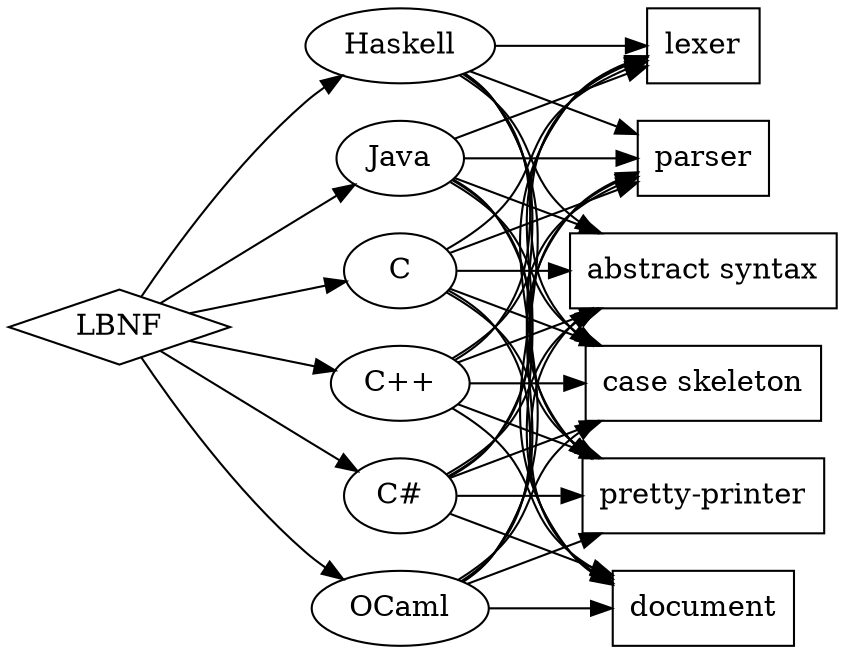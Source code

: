 digraph {

rankdir = LR ;

lbnf[label = "LBNF", shape = "diamond"] ;

haskell[label = "Haskell", shape = "ellipse"] ;
java[label = "Java", shape = "ellipse"] ;
c[label = "C", shape = "ellipse"] ;
cpp[label = "C++", shape = "ellipse"] ;
cs[label = "C#", shape = "ellipse"] ;
ocaml[label = "OCaml", shape = "ellipse"] ;

lexer[label = "lexer", shape = "rectangle"] ;
parser[label = "parser", shape = "rectangle"] ;
ast[label = "abstract syntax", shape = "rectangle"] ;
case[label = "case skeleton", shape = "rectangle"] ;
pp[label = "pretty-printer", shape = "rectangle"] ;
doc[label = "document", shape = "rectangle"] ;

lbnf -> haskell ;
lbnf -> java ;
lbnf -> c ;
lbnf -> cpp ;
lbnf -> cs ;
lbnf -> ocaml ;

haskell -> lexer ;
haskell -> parser ;
haskell -> ast ;
haskell -> case ;
haskell -> pp ;
haskell -> doc ;

java -> lexer ;
java -> parser ;
java -> ast ;
java -> case ;
java -> pp ;
java -> doc ;

c -> lexer ;
c -> parser ;
c -> ast ;
c -> case ;
c -> pp ;
c -> doc ;

cpp -> lexer ;
cpp -> parser ;
cpp -> ast ;
cpp -> case ;
cpp -> pp ;
cpp -> doc ;

cs -> lexer ;
cs -> parser ;
cs -> ast ;
cs -> case ;
cs -> pp ;
cs -> doc ;

ocaml -> lexer ;
ocaml -> parser ;
ocaml -> ast ;
ocaml -> case ;
ocaml -> pp ;
ocaml -> doc ;





}
